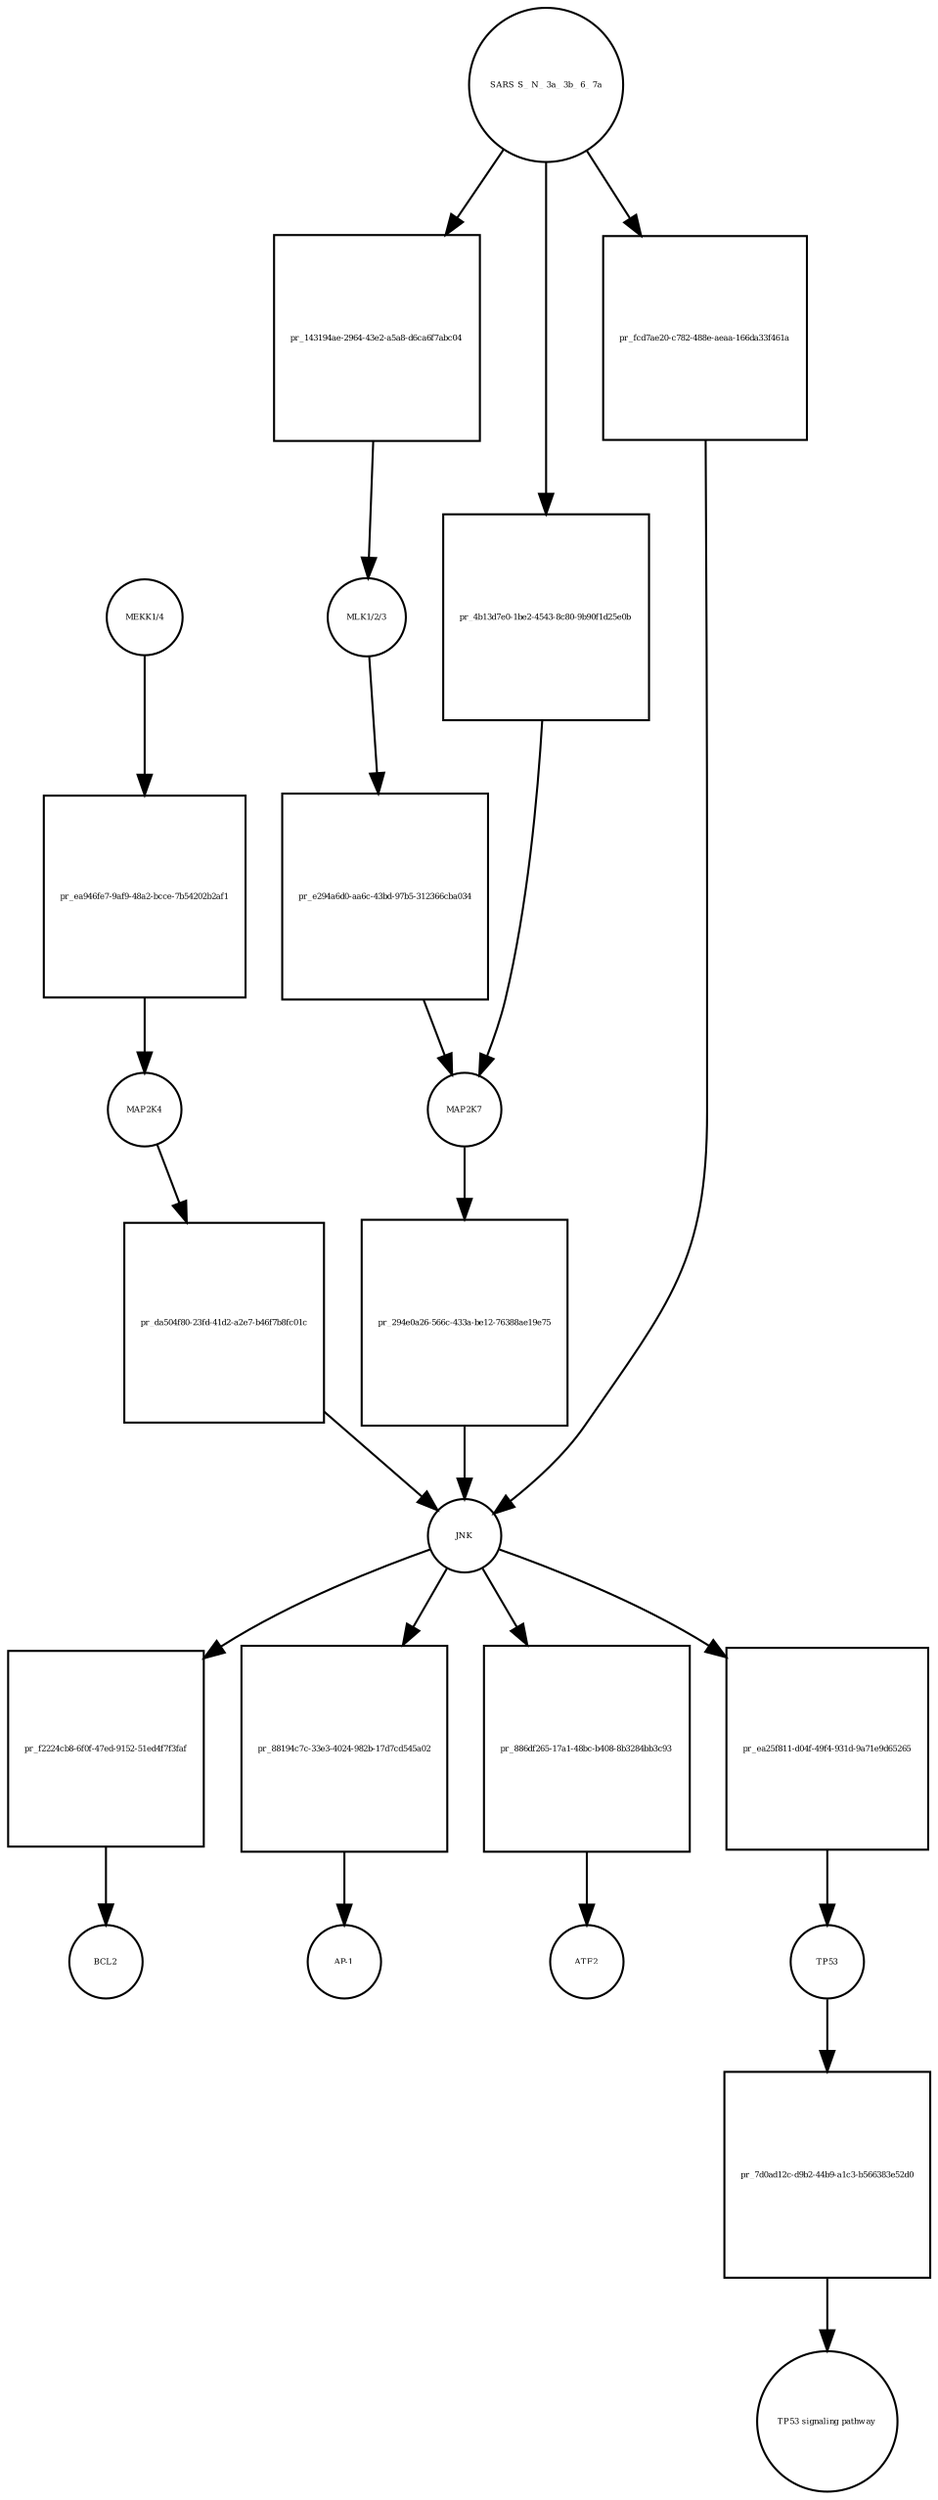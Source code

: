 strict digraph  {
"MEKK1/4" [annotation="", bipartite=0, cls=complex, fontsize=4, label="MEKK1/4", shape=circle];
"pr_ea946fe7-9af9-48a2-bcce-7b54202b2af1" [annotation="", bipartite=1, cls=process, fontsize=4, label="pr_ea946fe7-9af9-48a2-bcce-7b54202b2af1", shape=square];
MAP2K4 [annotation=urn_miriam_uniprot_P45985, bipartite=0, cls=macromolecule, fontsize=4, label=MAP2K4, shape=circle];
"MLK1/2/3" [annotation="", bipartite=0, cls=complex, fontsize=4, label="MLK1/2/3", shape=circle];
"pr_e294a6d0-aa6c-43bd-97b5-312366cba034" [annotation="", bipartite=1, cls=process, fontsize=4, label="pr_e294a6d0-aa6c-43bd-97b5-312366cba034", shape=square];
MAP2K7 [annotation=urn_miriam_uniprot_O14733, bipartite=0, cls=macromolecule, fontsize=4, label=MAP2K7, shape=circle];
"pr_da504f80-23fd-41d2-a2e7-b46f7b8fc01c" [annotation="", bipartite=1, cls=process, fontsize=4, label="pr_da504f80-23fd-41d2-a2e7-b46f7b8fc01c", shape=square];
JNK [annotation="", bipartite=0, cls=complex, fontsize=4, label=JNK, shape=circle];
"pr_294e0a26-566c-433a-be12-76388ae19e75" [annotation="", bipartite=1, cls=process, fontsize=4, label="pr_294e0a26-566c-433a-be12-76388ae19e75", shape=square];
"pr_f2224cb8-6f0f-47ed-9152-51ed4f7f3faf" [annotation="", bipartite=1, cls=process, fontsize=4, label="pr_f2224cb8-6f0f-47ed-9152-51ed4f7f3faf", shape=square];
BCL2 [annotation=urn_miriam_uniprot_P10415, bipartite=0, cls=macromolecule, fontsize=4, label=BCL2, shape=circle];
"pr_88194c7c-33e3-4024-982b-17d7cd545a02" [annotation="", bipartite=1, cls=process, fontsize=4, label="pr_88194c7c-33e3-4024-982b-17d7cd545a02", shape=square];
"AP-1" [annotation="", bipartite=0, cls=complex, fontsize=4, label="AP-1", shape=circle];
"SARS S_ N_ 3a_ 3b_ 6_ 7a" [annotation="", bipartite=0, cls=macromolecule, fontsize=4, label="SARS S_ N_ 3a_ 3b_ 6_ 7a", shape=circle];
"pr_143194ae-2964-43e2-a5a8-d6ca6f7abc04" [annotation="", bipartite=1, cls=process, fontsize=4, label="pr_143194ae-2964-43e2-a5a8-d6ca6f7abc04", shape=square];
"pr_886df265-17a1-48bc-b408-8b3284bb3c93" [annotation="", bipartite=1, cls=process, fontsize=4, label="pr_886df265-17a1-48bc-b408-8b3284bb3c93", shape=square];
ATF2 [annotation=urn_miriam_uniprot_P15336, bipartite=0, cls=macromolecule, fontsize=4, label=ATF2, shape=circle];
"pr_ea25f811-d04f-49f4-931d-9a71e9d65265" [annotation="", bipartite=1, cls=process, fontsize=4, label="pr_ea25f811-d04f-49f4-931d-9a71e9d65265", shape=square];
TP53 [annotation=urn_miriam_uniprot_P04637, bipartite=0, cls=macromolecule, fontsize=4, label=TP53, shape=circle];
"pr_7d0ad12c-d9b2-44b9-a1c3-b566383e52d0" [annotation="", bipartite=1, cls=process, fontsize=4, label="pr_7d0ad12c-d9b2-44b9-a1c3-b566383e52d0", shape=square];
"TP53 signaling pathway" [annotation="", bipartite=0, cls="unspecified entity", fontsize=4, label="TP53 signaling pathway", shape=circle];
"pr_4b13d7e0-1be2-4543-8c80-9b90f1d25e0b" [annotation="", bipartite=1, cls=process, fontsize=4, label="pr_4b13d7e0-1be2-4543-8c80-9b90f1d25e0b", shape=square];
"pr_fcd7ae20-c782-488e-aeaa-166da33f461a" [annotation="", bipartite=1, cls=process, fontsize=4, label="pr_fcd7ae20-c782-488e-aeaa-166da33f461a", shape=square];
"MEKK1/4" -> "pr_ea946fe7-9af9-48a2-bcce-7b54202b2af1"  [annotation="", interaction_type=consumption];
"pr_ea946fe7-9af9-48a2-bcce-7b54202b2af1" -> MAP2K4  [annotation="", interaction_type=production];
MAP2K4 -> "pr_da504f80-23fd-41d2-a2e7-b46f7b8fc01c"  [annotation="", interaction_type=consumption];
"MLK1/2/3" -> "pr_e294a6d0-aa6c-43bd-97b5-312366cba034"  [annotation="", interaction_type=consumption];
"pr_e294a6d0-aa6c-43bd-97b5-312366cba034" -> MAP2K7  [annotation="", interaction_type=production];
MAP2K7 -> "pr_294e0a26-566c-433a-be12-76388ae19e75"  [annotation="", interaction_type=consumption];
"pr_da504f80-23fd-41d2-a2e7-b46f7b8fc01c" -> JNK  [annotation="", interaction_type=production];
JNK -> "pr_f2224cb8-6f0f-47ed-9152-51ed4f7f3faf"  [annotation="", interaction_type=consumption];
JNK -> "pr_88194c7c-33e3-4024-982b-17d7cd545a02"  [annotation="", interaction_type=consumption];
JNK -> "pr_886df265-17a1-48bc-b408-8b3284bb3c93"  [annotation="", interaction_type=consumption];
JNK -> "pr_ea25f811-d04f-49f4-931d-9a71e9d65265"  [annotation="", interaction_type=consumption];
"pr_294e0a26-566c-433a-be12-76388ae19e75" -> JNK  [annotation="", interaction_type=production];
"pr_f2224cb8-6f0f-47ed-9152-51ed4f7f3faf" -> BCL2  [annotation="", interaction_type=production];
"pr_88194c7c-33e3-4024-982b-17d7cd545a02" -> "AP-1"  [annotation="", interaction_type=production];
"SARS S_ N_ 3a_ 3b_ 6_ 7a" -> "pr_143194ae-2964-43e2-a5a8-d6ca6f7abc04"  [annotation="", interaction_type=consumption];
"SARS S_ N_ 3a_ 3b_ 6_ 7a" -> "pr_4b13d7e0-1be2-4543-8c80-9b90f1d25e0b"  [annotation="", interaction_type=consumption];
"SARS S_ N_ 3a_ 3b_ 6_ 7a" -> "pr_fcd7ae20-c782-488e-aeaa-166da33f461a"  [annotation="", interaction_type=consumption];
"pr_143194ae-2964-43e2-a5a8-d6ca6f7abc04" -> "MLK1/2/3"  [annotation="", interaction_type=production];
"pr_886df265-17a1-48bc-b408-8b3284bb3c93" -> ATF2  [annotation="", interaction_type=production];
"pr_ea25f811-d04f-49f4-931d-9a71e9d65265" -> TP53  [annotation="", interaction_type=production];
TP53 -> "pr_7d0ad12c-d9b2-44b9-a1c3-b566383e52d0"  [annotation="", interaction_type=consumption];
"pr_7d0ad12c-d9b2-44b9-a1c3-b566383e52d0" -> "TP53 signaling pathway"  [annotation="", interaction_type=production];
"pr_4b13d7e0-1be2-4543-8c80-9b90f1d25e0b" -> MAP2K7  [annotation="", interaction_type=production];
"pr_fcd7ae20-c782-488e-aeaa-166da33f461a" -> JNK  [annotation="", interaction_type=production];
}
